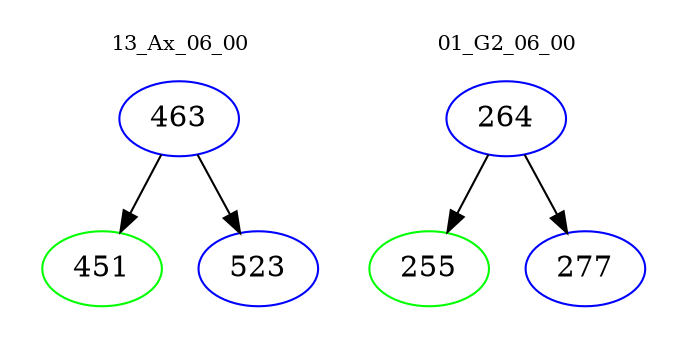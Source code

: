 digraph{
subgraph cluster_0 {
color = white
label = "13_Ax_06_00";
fontsize=10;
T0_463 [label="463", color="blue"]
T0_463 -> T0_451 [color="black"]
T0_451 [label="451", color="green"]
T0_463 -> T0_523 [color="black"]
T0_523 [label="523", color="blue"]
}
subgraph cluster_1 {
color = white
label = "01_G2_06_00";
fontsize=10;
T1_264 [label="264", color="blue"]
T1_264 -> T1_255 [color="black"]
T1_255 [label="255", color="green"]
T1_264 -> T1_277 [color="black"]
T1_277 [label="277", color="blue"]
}
}
